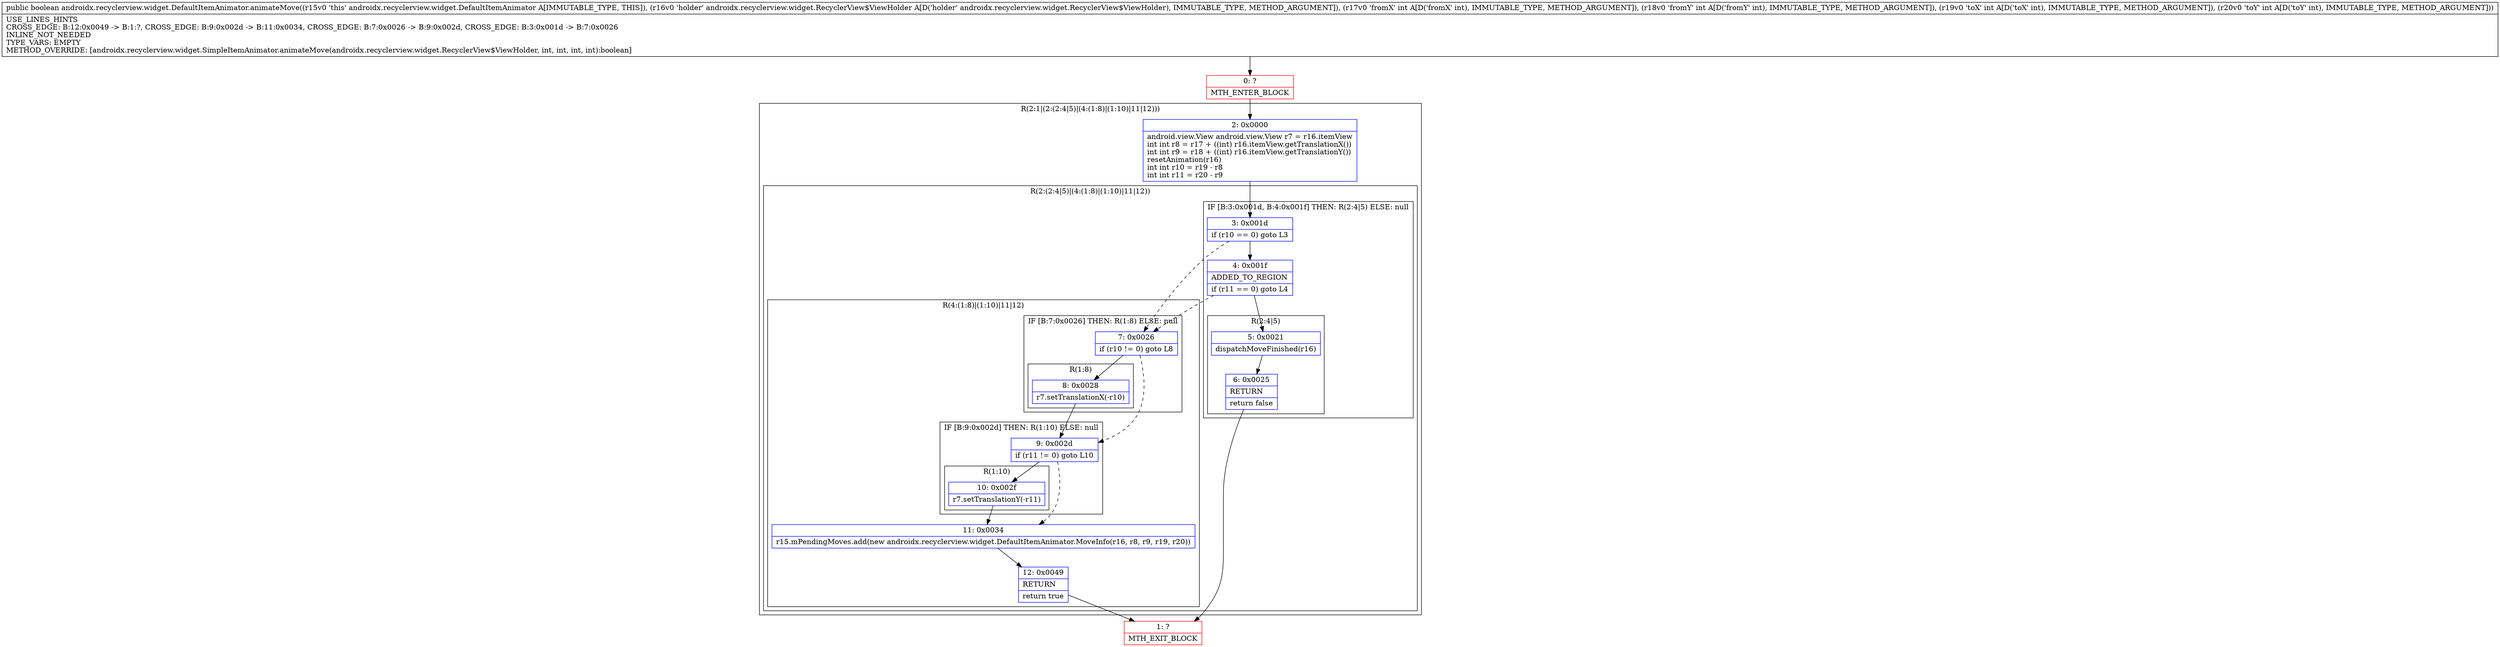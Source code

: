 digraph "CFG forandroidx.recyclerview.widget.DefaultItemAnimator.animateMove(Landroidx\/recyclerview\/widget\/RecyclerView$ViewHolder;IIII)Z" {
subgraph cluster_Region_1885720631 {
label = "R(2:1|(2:(2:4|5)|(4:(1:8)|(1:10)|11|12)))";
node [shape=record,color=blue];
Node_2 [shape=record,label="{2\:\ 0x0000|android.view.View android.view.View r7 = r16.itemView\lint int r8 = r17 + ((int) r16.itemView.getTranslationX())\lint int r9 = r18 + ((int) r16.itemView.getTranslationY())\lresetAnimation(r16)\lint int r10 = r19 \- r8\lint int r11 = r20 \- r9\l}"];
subgraph cluster_Region_633893775 {
label = "R(2:(2:4|5)|(4:(1:8)|(1:10)|11|12))";
node [shape=record,color=blue];
subgraph cluster_IfRegion_845262152 {
label = "IF [B:3:0x001d, B:4:0x001f] THEN: R(2:4|5) ELSE: null";
node [shape=record,color=blue];
Node_3 [shape=record,label="{3\:\ 0x001d|if (r10 == 0) goto L3\l}"];
Node_4 [shape=record,label="{4\:\ 0x001f|ADDED_TO_REGION\l|if (r11 == 0) goto L4\l}"];
subgraph cluster_Region_219117736 {
label = "R(2:4|5)";
node [shape=record,color=blue];
Node_5 [shape=record,label="{5\:\ 0x0021|dispatchMoveFinished(r16)\l}"];
Node_6 [shape=record,label="{6\:\ 0x0025|RETURN\l|return false\l}"];
}
}
subgraph cluster_Region_1817914524 {
label = "R(4:(1:8)|(1:10)|11|12)";
node [shape=record,color=blue];
subgraph cluster_IfRegion_1123332101 {
label = "IF [B:7:0x0026] THEN: R(1:8) ELSE: null";
node [shape=record,color=blue];
Node_7 [shape=record,label="{7\:\ 0x0026|if (r10 != 0) goto L8\l}"];
subgraph cluster_Region_1683134191 {
label = "R(1:8)";
node [shape=record,color=blue];
Node_8 [shape=record,label="{8\:\ 0x0028|r7.setTranslationX(\-r10)\l}"];
}
}
subgraph cluster_IfRegion_1350988679 {
label = "IF [B:9:0x002d] THEN: R(1:10) ELSE: null";
node [shape=record,color=blue];
Node_9 [shape=record,label="{9\:\ 0x002d|if (r11 != 0) goto L10\l}"];
subgraph cluster_Region_1795097575 {
label = "R(1:10)";
node [shape=record,color=blue];
Node_10 [shape=record,label="{10\:\ 0x002f|r7.setTranslationY(\-r11)\l}"];
}
}
Node_11 [shape=record,label="{11\:\ 0x0034|r15.mPendingMoves.add(new androidx.recyclerview.widget.DefaultItemAnimator.MoveInfo(r16, r8, r9, r19, r20))\l}"];
Node_12 [shape=record,label="{12\:\ 0x0049|RETURN\l|return true\l}"];
}
}
}
Node_0 [shape=record,color=red,label="{0\:\ ?|MTH_ENTER_BLOCK\l}"];
Node_1 [shape=record,color=red,label="{1\:\ ?|MTH_EXIT_BLOCK\l}"];
MethodNode[shape=record,label="{public boolean androidx.recyclerview.widget.DefaultItemAnimator.animateMove((r15v0 'this' androidx.recyclerview.widget.DefaultItemAnimator A[IMMUTABLE_TYPE, THIS]), (r16v0 'holder' androidx.recyclerview.widget.RecyclerView$ViewHolder A[D('holder' androidx.recyclerview.widget.RecyclerView$ViewHolder), IMMUTABLE_TYPE, METHOD_ARGUMENT]), (r17v0 'fromX' int A[D('fromX' int), IMMUTABLE_TYPE, METHOD_ARGUMENT]), (r18v0 'fromY' int A[D('fromY' int), IMMUTABLE_TYPE, METHOD_ARGUMENT]), (r19v0 'toX' int A[D('toX' int), IMMUTABLE_TYPE, METHOD_ARGUMENT]), (r20v0 'toY' int A[D('toY' int), IMMUTABLE_TYPE, METHOD_ARGUMENT]))  | USE_LINES_HINTS\lCROSS_EDGE: B:12:0x0049 \-\> B:1:?, CROSS_EDGE: B:9:0x002d \-\> B:11:0x0034, CROSS_EDGE: B:7:0x0026 \-\> B:9:0x002d, CROSS_EDGE: B:3:0x001d \-\> B:7:0x0026\lINLINE_NOT_NEEDED\lTYPE_VARS: EMPTY\lMETHOD_OVERRIDE: [androidx.recyclerview.widget.SimpleItemAnimator.animateMove(androidx.recyclerview.widget.RecyclerView$ViewHolder, int, int, int, int):boolean]\l}"];
MethodNode -> Node_0;Node_2 -> Node_3;
Node_3 -> Node_4;
Node_3 -> Node_7[style=dashed];
Node_4 -> Node_5;
Node_4 -> Node_7[style=dashed];
Node_5 -> Node_6;
Node_6 -> Node_1;
Node_7 -> Node_8;
Node_7 -> Node_9[style=dashed];
Node_8 -> Node_9;
Node_9 -> Node_10;
Node_9 -> Node_11[style=dashed];
Node_10 -> Node_11;
Node_11 -> Node_12;
Node_12 -> Node_1;
Node_0 -> Node_2;
}

